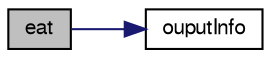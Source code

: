 digraph G
{
  edge [fontname="FreeSans",fontsize="10",labelfontname="FreeSans",labelfontsize="10"];
  node [fontname="FreeSans",fontsize="10",shape=record];
  rankdir=LR;
  Node1 [label="eat",height=0.2,width=0.4,color="black", fillcolor="grey75", style="filled" fontcolor="black"];
  Node1 -> Node2 [color="midnightblue",fontsize="10",style="solid",fontname="FreeSans"];
  Node2 [label="ouputInfo",height=0.2,width=0.4,color="black", fillcolor="white", style="filled",URL="$phil_deadlock_8cpp.html#a9d41299e9bf762ac1e8d0f7b599ede3b"];
}
